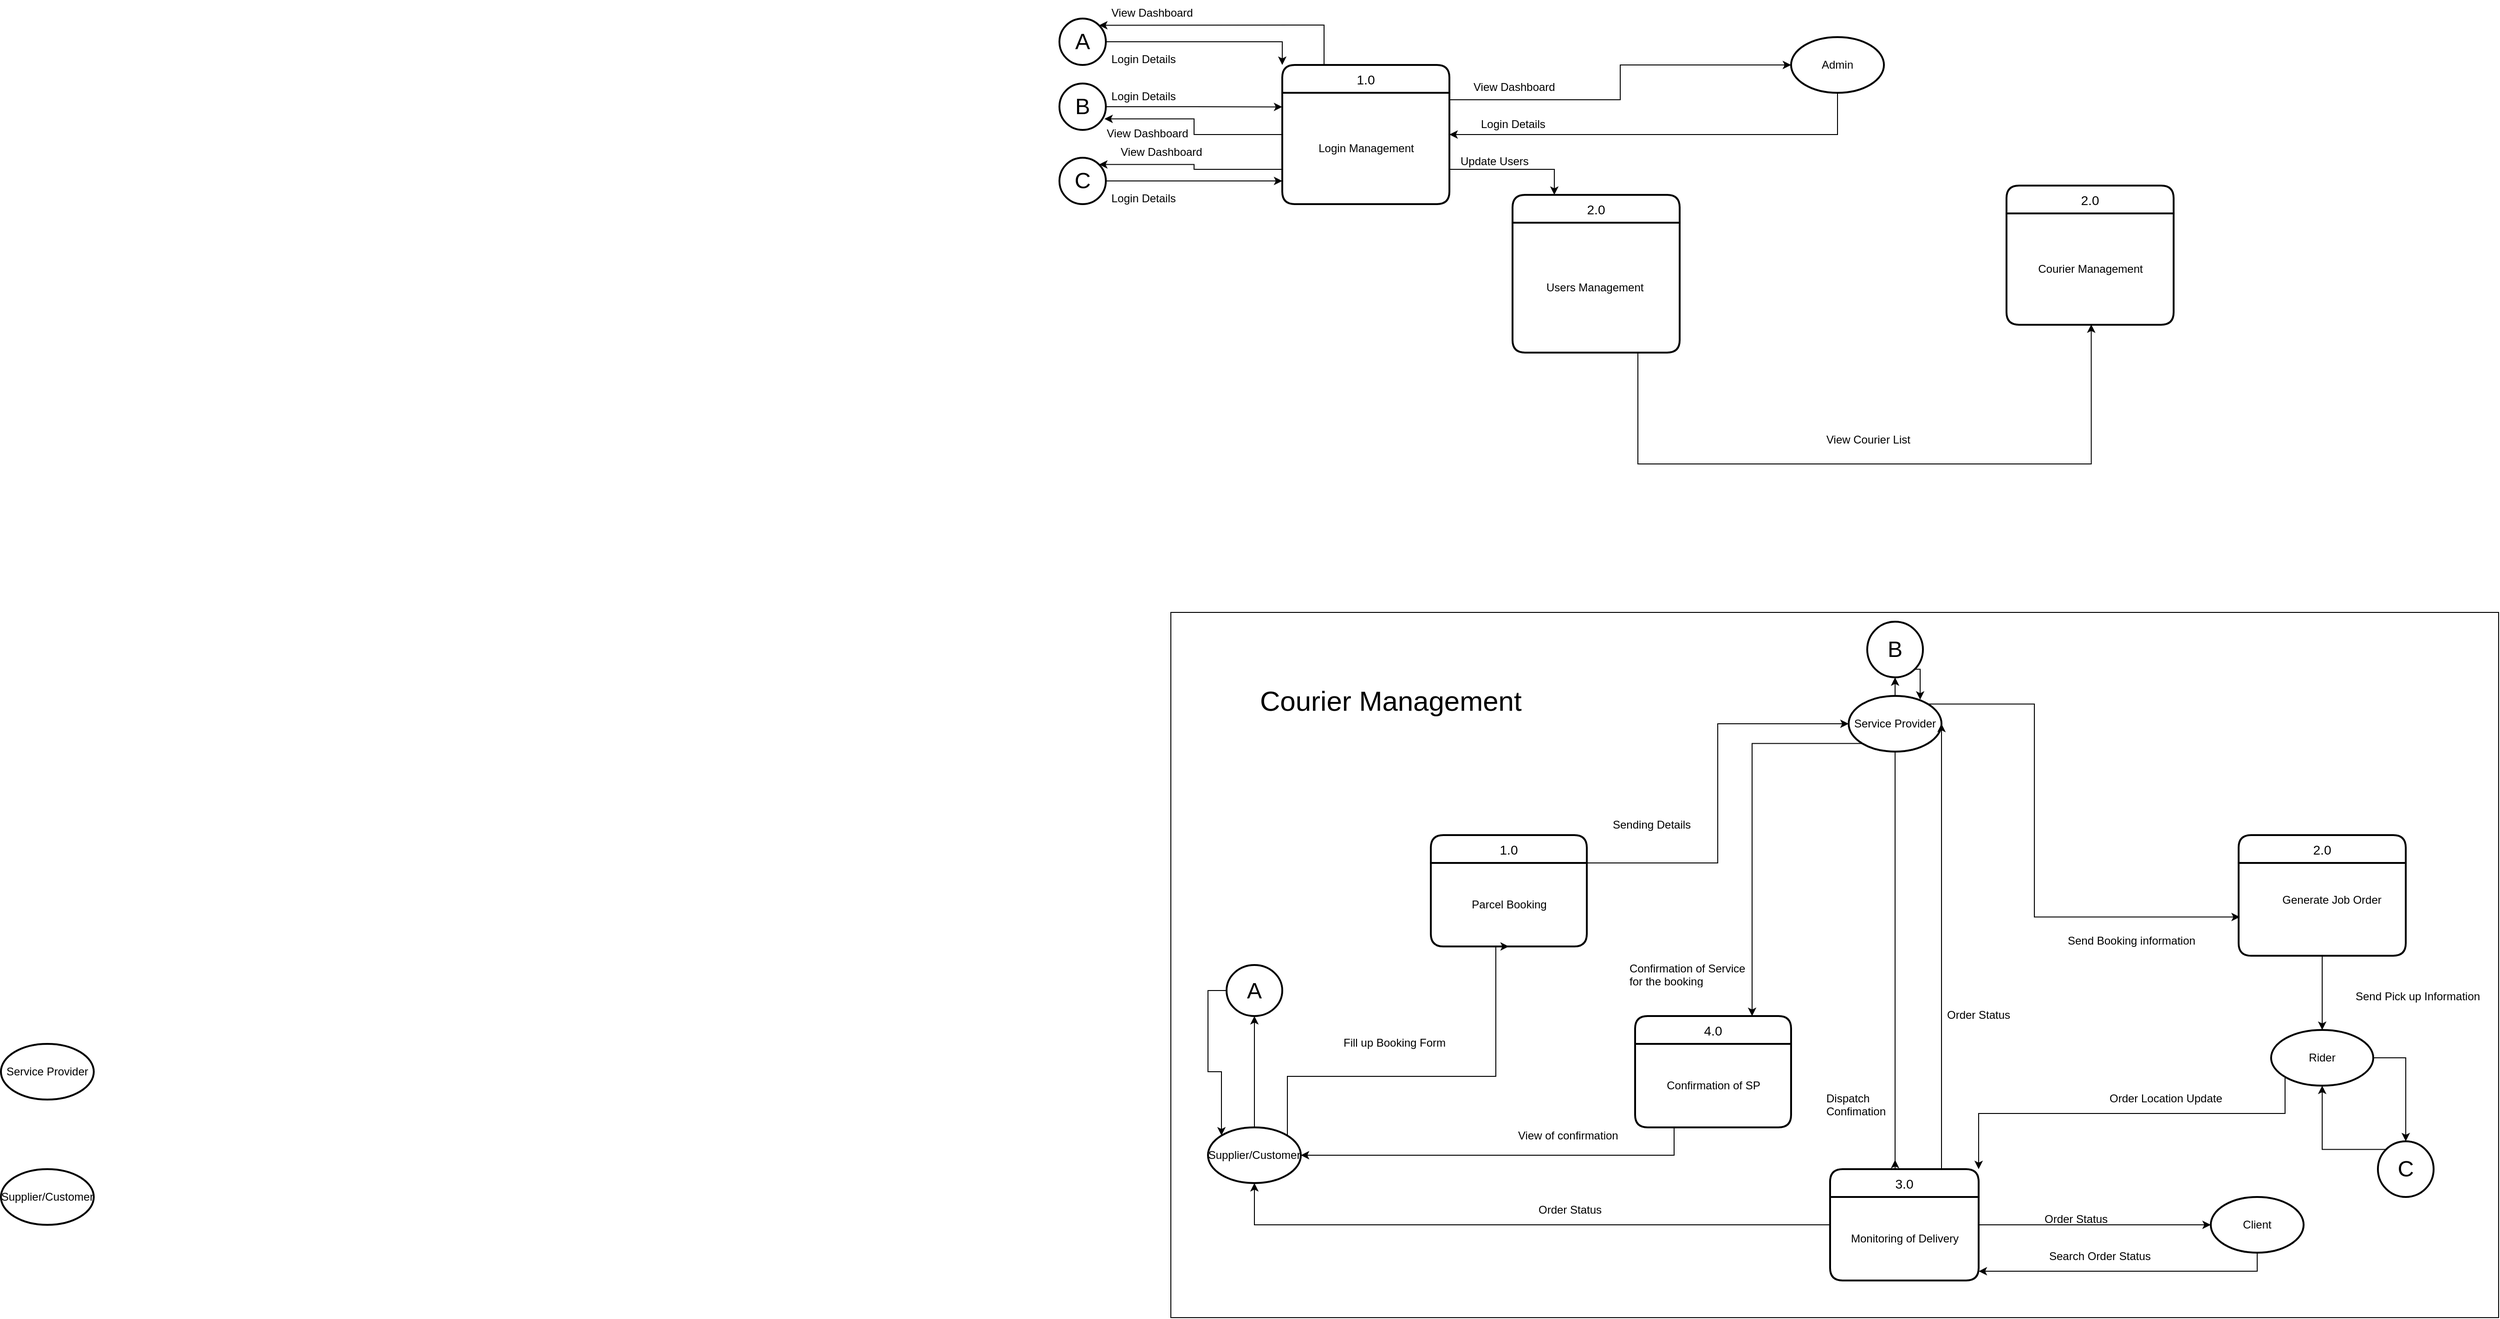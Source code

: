 <mxfile compressed="true" version="13.6.5" type="github"><diagram id="pU8hi0D7Wm5U2HvEtMzX" name="Page-1"><mxGraphModel dx="3388" dy="1814" grid="1" gridSize="10" guides="1" tooltips="1" connect="1" arrows="1" fold="1" page="1" pageScale="1" pageWidth="1400" pageHeight="850" math="0" shadow="0"><root><mxCell id="0"/><mxCell id="1" parent="0"/><mxCell id="DUefVlxYJTViYUL9YQlu-197" value="" style="whiteSpace=wrap;html=1;align=center;" vertex="1" parent="1"><mxGeometry x="-50" y="-70" width="1430" height="760" as="geometry"/></mxCell><mxCell id="DUefVlxYJTViYUL9YQlu-119" style="edgeStyle=orthogonalEdgeStyle;rounded=0;orthogonalLoop=1;jettySize=auto;html=1;exitX=0.855;exitY=0.145;exitDx=0;exitDy=0;exitPerimeter=0;entryX=0.5;entryY=1;entryDx=0;entryDy=0;" edge="1" parent="1" source="DUefVlxYJTViYUL9YQlu-13" target="DUefVlxYJTViYUL9YQlu-5"><mxGeometry relative="1" as="geometry"><Array as="points"><mxPoint x="76" y="430"/><mxPoint x="300" y="430"/></Array></mxGeometry></mxCell><mxCell id="DUefVlxYJTViYUL9YQlu-154" style="edgeStyle=orthogonalEdgeStyle;rounded=0;orthogonalLoop=1;jettySize=auto;html=1;exitX=0.5;exitY=0;exitDx=0;exitDy=0;exitPerimeter=0;entryX=0.5;entryY=1;entryDx=0;entryDy=0;entryPerimeter=0;" edge="1" parent="1" source="DUefVlxYJTViYUL9YQlu-13" target="DUefVlxYJTViYUL9YQlu-153"><mxGeometry relative="1" as="geometry"/></mxCell><mxCell id="DUefVlxYJTViYUL9YQlu-13" value="Supplier/Customer" style="strokeWidth=2;html=1;shape=mxgraph.flowchart.start_1;whiteSpace=wrap;" vertex="1" parent="1"><mxGeometry x="-10" y="485" width="100" height="60" as="geometry"/></mxCell><mxCell id="DUefVlxYJTViYUL9YQlu-32" style="edgeStyle=orthogonalEdgeStyle;rounded=0;orthogonalLoop=1;jettySize=auto;html=1;exitX=0.145;exitY=0.855;exitDx=0;exitDy=0;exitPerimeter=0;entryX=0.75;entryY=0;entryDx=0;entryDy=0;" edge="1" parent="1" source="DUefVlxYJTViYUL9YQlu-14" target="DUefVlxYJTViYUL9YQlu-30"><mxGeometry relative="1" as="geometry"/></mxCell><mxCell id="DUefVlxYJTViYUL9YQlu-46" style="edgeStyle=orthogonalEdgeStyle;rounded=0;orthogonalLoop=1;jettySize=auto;html=1;exitX=0.5;exitY=1;exitDx=0;exitDy=0;exitPerimeter=0;" edge="1" parent="1" source="DUefVlxYJTViYUL9YQlu-14"><mxGeometry relative="1" as="geometry"><mxPoint x="730" y="520" as="targetPoint"/><Array as="points"><mxPoint x="730" y="530"/></Array></mxGeometry></mxCell><mxCell id="DUefVlxYJTViYUL9YQlu-69" style="edgeStyle=orthogonalEdgeStyle;rounded=0;orthogonalLoop=1;jettySize=auto;html=1;exitX=0.855;exitY=0.145;exitDx=0;exitDy=0;exitPerimeter=0;entryX=0.007;entryY=0.583;entryDx=0;entryDy=0;entryPerimeter=0;" edge="1" parent="1" source="DUefVlxYJTViYUL9YQlu-14"><mxGeometry relative="1" as="geometry"><mxPoint x="1101.26" y="258.3" as="targetPoint"/><Array as="points"><mxPoint x="880" y="29"/><mxPoint x="880" y="258"/></Array></mxGeometry></mxCell><mxCell id="DUefVlxYJTViYUL9YQlu-163" style="edgeStyle=orthogonalEdgeStyle;rounded=0;orthogonalLoop=1;jettySize=auto;html=1;exitX=0.5;exitY=0;exitDx=0;exitDy=0;exitPerimeter=0;entryX=0.5;entryY=1;entryDx=0;entryDy=0;entryPerimeter=0;" edge="1" parent="1" source="DUefVlxYJTViYUL9YQlu-14" target="DUefVlxYJTViYUL9YQlu-160"><mxGeometry relative="1" as="geometry"/></mxCell><mxCell id="DUefVlxYJTViYUL9YQlu-14" value="Service Provider" style="strokeWidth=2;html=1;shape=mxgraph.flowchart.start_1;whiteSpace=wrap;" vertex="1" parent="1"><mxGeometry x="680" y="20" width="100" height="60" as="geometry"/></mxCell><mxCell id="DUefVlxYJTViYUL9YQlu-78" style="edgeStyle=orthogonalEdgeStyle;rounded=0;orthogonalLoop=1;jettySize=auto;html=1;exitX=0.5;exitY=1;exitDx=0;exitDy=0;exitPerimeter=0;entryX=1;entryY=0.889;entryDx=0;entryDy=0;entryPerimeter=0;" edge="1" parent="1" source="DUefVlxYJTViYUL9YQlu-15" target="DUefVlxYJTViYUL9YQlu-19"><mxGeometry relative="1" as="geometry"/></mxCell><mxCell id="DUefVlxYJTViYUL9YQlu-15" value="Client" style="strokeWidth=2;html=1;shape=mxgraph.flowchart.start_1;whiteSpace=wrap;" vertex="1" parent="1"><mxGeometry x="1070" y="560" width="100" height="60" as="geometry"/></mxCell><mxCell id="DUefVlxYJTViYUL9YQlu-54" style="edgeStyle=orthogonalEdgeStyle;rounded=0;orthogonalLoop=1;jettySize=auto;html=1;exitX=1;exitY=0.5;exitDx=0;exitDy=0;entryX=0;entryY=0.5;entryDx=0;entryDy=0;entryPerimeter=0;" edge="1" parent="1" source="DUefVlxYJTViYUL9YQlu-9" target="DUefVlxYJTViYUL9YQlu-15"><mxGeometry relative="1" as="geometry"><mxPoint x="920" y="590" as="targetPoint"/></mxGeometry></mxCell><mxCell id="DUefVlxYJTViYUL9YQlu-67" style="edgeStyle=orthogonalEdgeStyle;rounded=0;orthogonalLoop=1;jettySize=auto;html=1;exitX=0.75;exitY=0;exitDx=0;exitDy=0;entryX=1;entryY=0.5;entryDx=0;entryDy=0;entryPerimeter=0;" edge="1" parent="1" source="DUefVlxYJTViYUL9YQlu-9" target="DUefVlxYJTViYUL9YQlu-14"><mxGeometry relative="1" as="geometry"><Array as="points"><mxPoint x="780" y="330"/><mxPoint x="780" y="330"/></Array></mxGeometry></mxCell><mxCell id="DUefVlxYJTViYUL9YQlu-9" value="3.0" style="swimlane;childLayout=stackLayout;horizontal=1;startSize=30;horizontalStack=0;rounded=1;fontSize=14;fontStyle=0;strokeWidth=2;resizeParent=0;resizeLast=1;shadow=0;dashed=0;align=center;" vertex="1" parent="1"><mxGeometry x="660" y="530" width="160" height="120" as="geometry"/></mxCell><mxCell id="DUefVlxYJTViYUL9YQlu-19" value="Monitoring of Delivery" style="text;html=1;align=center;verticalAlign=middle;resizable=0;points=[];autosize=1;" vertex="1" parent="DUefVlxYJTViYUL9YQlu-9"><mxGeometry y="30" width="160" height="90" as="geometry"/></mxCell><mxCell id="DUefVlxYJTViYUL9YQlu-99" style="edgeStyle=orthogonalEdgeStyle;rounded=0;orthogonalLoop=1;jettySize=auto;html=1;exitX=0.5;exitY=1;exitDx=0;exitDy=0;exitPerimeter=0;" edge="1" parent="1" source="DUefVlxYJTViYUL9YQlu-21" target="DUefVlxYJTViYUL9YQlu-94"><mxGeometry relative="1" as="geometry"/></mxCell><mxCell id="DUefVlxYJTViYUL9YQlu-21" value="Admin" style="strokeWidth=2;html=1;shape=mxgraph.flowchart.start_1;whiteSpace=wrap;" vertex="1" parent="1"><mxGeometry x="618" y="-690" width="100" height="60" as="geometry"/></mxCell><mxCell id="DUefVlxYJTViYUL9YQlu-23" value="Fill up Booking Form" style="text;strokeColor=none;fillColor=none;spacingLeft=4;spacingRight=4;overflow=hidden;rotatable=0;points=[[0,0.5],[1,0.5]];portConstraint=eastwest;fontSize=12;" vertex="1" parent="1"><mxGeometry x="130" y="380" width="126" height="30" as="geometry"/></mxCell><mxCell id="DUefVlxYJTViYUL9YQlu-25" value="Sending Details " style="text;strokeColor=none;fillColor=none;spacingLeft=4;spacingRight=4;overflow=hidden;rotatable=0;points=[[0,0.5],[1,0.5]];portConstraint=eastwest;fontSize=12;" vertex="1" parent="1"><mxGeometry x="420" y="145" width="100" height="30" as="geometry"/></mxCell><mxCell id="DUefVlxYJTViYUL9YQlu-68" style="edgeStyle=orthogonalEdgeStyle;rounded=0;orthogonalLoop=1;jettySize=auto;html=1;exitX=0.25;exitY=1;exitDx=0;exitDy=0;entryX=1;entryY=0.5;entryDx=0;entryDy=0;entryPerimeter=0;" edge="1" parent="1" source="DUefVlxYJTViYUL9YQlu-30" target="DUefVlxYJTViYUL9YQlu-13"><mxGeometry relative="1" as="geometry"><mxPoint x="492.122" y="530" as="targetPoint"/></mxGeometry></mxCell><mxCell id="DUefVlxYJTViYUL9YQlu-30" value="4.0" style="swimlane;childLayout=stackLayout;horizontal=1;startSize=30;horizontalStack=0;rounded=1;fontSize=14;fontStyle=0;strokeWidth=2;resizeParent=0;resizeLast=1;shadow=0;dashed=0;align=center;" vertex="1" parent="1"><mxGeometry x="450" y="365" width="168" height="120" as="geometry"/></mxCell><mxCell id="DUefVlxYJTViYUL9YQlu-31" value="Confirmation of SP" style="text;html=1;align=center;verticalAlign=middle;resizable=0;points=[];autosize=1;" vertex="1" parent="DUefVlxYJTViYUL9YQlu-30"><mxGeometry y="30" width="168" height="90" as="geometry"/></mxCell><mxCell id="DUefVlxYJTViYUL9YQlu-34" value="Confirmation of Service &#10;for the booking " style="text;strokeColor=none;fillColor=none;spacingLeft=4;spacingRight=4;overflow=hidden;rotatable=0;points=[[0,0.5],[1,0.5]];portConstraint=eastwest;fontSize=12;" vertex="1" parent="1"><mxGeometry x="438" y="300" width="140" height="30" as="geometry"/></mxCell><mxCell id="DUefVlxYJTViYUL9YQlu-38" value="View of confirmation" style="text;strokeColor=none;fillColor=none;spacingLeft=4;spacingRight=4;overflow=hidden;rotatable=0;points=[[0,0.5],[1,0.5]];portConstraint=eastwest;fontSize=12;" vertex="1" parent="1"><mxGeometry x="318" y="480" width="120" height="30" as="geometry"/></mxCell><mxCell id="DUefVlxYJTViYUL9YQlu-136" style="edgeStyle=orthogonalEdgeStyle;rounded=0;orthogonalLoop=1;jettySize=auto;html=1;exitX=1;exitY=0.75;exitDx=0;exitDy=0;entryX=0.25;entryY=0;entryDx=0;entryDy=0;" edge="1" parent="1" source="DUefVlxYJTViYUL9YQlu-94" target="DUefVlxYJTViYUL9YQlu-81"><mxGeometry relative="1" as="geometry"/></mxCell><mxCell id="DUefVlxYJTViYUL9YQlu-183" style="edgeStyle=orthogonalEdgeStyle;rounded=0;orthogonalLoop=1;jettySize=auto;html=1;exitX=0.25;exitY=0;exitDx=0;exitDy=0;entryX=0.855;entryY=0.145;entryDx=0;entryDy=0;entryPerimeter=0;" edge="1" parent="1" source="DUefVlxYJTViYUL9YQlu-94" target="DUefVlxYJTViYUL9YQlu-181"><mxGeometry relative="1" as="geometry"><mxPoint x="90" y="-700" as="targetPoint"/><Array as="points"><mxPoint x="115" y="-703"/><mxPoint x="90" y="-703"/></Array></mxGeometry></mxCell><mxCell id="DUefVlxYJTViYUL9YQlu-184" style="edgeStyle=orthogonalEdgeStyle;rounded=0;orthogonalLoop=1;jettySize=auto;html=1;entryX=0.969;entryY=0.762;entryDx=0;entryDy=0;entryPerimeter=0;" edge="1" parent="1" source="DUefVlxYJTViYUL9YQlu-94" target="DUefVlxYJTViYUL9YQlu-179"><mxGeometry relative="1" as="geometry"><Array as="points"><mxPoint x="-25" y="-585"/><mxPoint x="-25" y="-602"/></Array></mxGeometry></mxCell><mxCell id="DUefVlxYJTViYUL9YQlu-185" style="edgeStyle=orthogonalEdgeStyle;rounded=0;orthogonalLoop=1;jettySize=auto;html=1;exitX=0;exitY=0.75;exitDx=0;exitDy=0;entryX=0.855;entryY=0.145;entryDx=0;entryDy=0;entryPerimeter=0;" edge="1" parent="1" source="DUefVlxYJTViYUL9YQlu-94" target="DUefVlxYJTViYUL9YQlu-170"><mxGeometry relative="1" as="geometry"/></mxCell><mxCell id="DUefVlxYJTViYUL9YQlu-193" style="edgeStyle=orthogonalEdgeStyle;rounded=0;orthogonalLoop=1;jettySize=auto;html=1;exitX=1;exitY=0.25;exitDx=0;exitDy=0;entryX=0;entryY=0.5;entryDx=0;entryDy=0;entryPerimeter=0;" edge="1" parent="1" source="DUefVlxYJTViYUL9YQlu-94" target="DUefVlxYJTViYUL9YQlu-21"><mxGeometry relative="1" as="geometry"><mxPoint x="630" y="-640" as="targetPoint"/></mxGeometry></mxCell><mxCell id="DUefVlxYJTViYUL9YQlu-94" value="1.0" style="swimlane;childLayout=stackLayout;horizontal=1;startSize=30;horizontalStack=0;rounded=1;fontSize=14;fontStyle=0;strokeWidth=2;resizeParent=0;resizeLast=1;shadow=0;dashed=0;align=center;" vertex="1" parent="1"><mxGeometry x="70" y="-660" width="180" height="150" as="geometry"/></mxCell><mxCell id="DUefVlxYJTViYUL9YQlu-95" value="Login Management" style="text;html=1;align=center;verticalAlign=middle;resizable=0;points=[];autosize=1;" vertex="1" parent="DUefVlxYJTViYUL9YQlu-94"><mxGeometry y="30" width="180" height="120" as="geometry"/></mxCell><mxCell id="DUefVlxYJTViYUL9YQlu-50" value="Order Status" style="text;strokeColor=none;fillColor=none;spacingLeft=4;spacingRight=4;overflow=hidden;rotatable=0;points=[[0,0.5],[1,0.5]];portConstraint=eastwest;fontSize=12;" vertex="1" parent="1"><mxGeometry x="340" y="560" width="130" height="30" as="geometry"/></mxCell><mxCell id="DUefVlxYJTViYUL9YQlu-51" value="Order Status" style="text;strokeColor=none;fillColor=none;spacingLeft=4;spacingRight=4;overflow=hidden;rotatable=0;points=[[0,0.5],[1,0.5]];portConstraint=eastwest;fontSize=12;" vertex="1" parent="1"><mxGeometry x="885" y="570" width="125" height="30" as="geometry"/></mxCell><mxCell id="DUefVlxYJTViYUL9YQlu-61" value="Send Pick up Information" style="text;strokeColor=none;fillColor=none;spacingLeft=4;spacingRight=4;overflow=hidden;rotatable=0;points=[[0,0.5],[1,0.5]];portConstraint=eastwest;fontSize=12;" vertex="1" parent="1"><mxGeometry x="1220" y="330" width="150" height="30" as="geometry"/></mxCell><mxCell id="DUefVlxYJTViYUL9YQlu-66" value="Send Booking information" style="text;strokeColor=none;fillColor=none;spacingLeft=4;spacingRight=4;overflow=hidden;rotatable=0;points=[[0,0.5],[1,0.5]];portConstraint=eastwest;fontSize=12;" vertex="1" parent="1"><mxGeometry x="910" y="270" width="160" height="30" as="geometry"/></mxCell><mxCell id="DUefVlxYJTViYUL9YQlu-71" style="edgeStyle=orthogonalEdgeStyle;rounded=0;orthogonalLoop=1;jettySize=auto;html=1;exitX=0;exitY=0.5;exitDx=0;exitDy=0;entryX=0.5;entryY=1;entryDx=0;entryDy=0;entryPerimeter=0;" edge="1" parent="1" source="DUefVlxYJTViYUL9YQlu-9" target="DUefVlxYJTViYUL9YQlu-13"><mxGeometry relative="1" as="geometry"><mxPoint x="660" y="590" as="sourcePoint"/><mxPoint x="295" y="605" as="targetPoint"/></mxGeometry></mxCell><mxCell id="DUefVlxYJTViYUL9YQlu-72" value="Order Status " style="text;strokeColor=none;fillColor=none;spacingLeft=4;spacingRight=4;overflow=hidden;rotatable=0;points=[[0,0.5],[1,0.5]];portConstraint=eastwest;fontSize=12;" vertex="1" parent="1"><mxGeometry x="780" y="350" width="100" height="30" as="geometry"/></mxCell><mxCell id="DUefVlxYJTViYUL9YQlu-73" value="Dispatch&#10;Confimation" style="text;strokeColor=none;fillColor=none;spacingLeft=4;spacingRight=4;overflow=hidden;rotatable=0;points=[[0,0.5],[1,0.5]];portConstraint=eastwest;fontSize=12;" vertex="1" parent="1"><mxGeometry x="650" y="440" width="80" height="50" as="geometry"/></mxCell><mxCell id="DUefVlxYJTViYUL9YQlu-80" value="Search Order Status" style="text;strokeColor=none;fillColor=none;spacingLeft=4;spacingRight=4;overflow=hidden;rotatable=0;points=[[0,0.5],[1,0.5]];portConstraint=eastwest;fontSize=12;" vertex="1" parent="1"><mxGeometry x="890" y="610" width="125" height="30" as="geometry"/></mxCell><mxCell id="DUefVlxYJTViYUL9YQlu-88" value="2.0" style="swimlane;childLayout=stackLayout;horizontal=1;startSize=30;horizontalStack=0;rounded=1;fontSize=14;fontStyle=0;strokeWidth=2;resizeParent=0;resizeLast=1;shadow=0;dashed=0;align=center;" vertex="1" parent="1"><mxGeometry x="850" y="-530" width="180" height="150" as="geometry"/></mxCell><mxCell id="DUefVlxYJTViYUL9YQlu-89" value="Courier Management" style="text;html=1;align=center;verticalAlign=middle;resizable=0;points=[];autosize=1;" vertex="1" parent="DUefVlxYJTViYUL9YQlu-88"><mxGeometry y="30" width="180" height="120" as="geometry"/></mxCell><mxCell id="DUefVlxYJTViYUL9YQlu-103" style="edgeStyle=orthogonalEdgeStyle;rounded=0;orthogonalLoop=1;jettySize=auto;html=1;exitX=0.75;exitY=1;exitDx=0;exitDy=0;entryX=0.507;entryY=0.997;entryDx=0;entryDy=0;entryPerimeter=0;" edge="1" parent="1" source="DUefVlxYJTViYUL9YQlu-81" target="DUefVlxYJTViYUL9YQlu-89"><mxGeometry relative="1" as="geometry"><Array as="points"><mxPoint x="453" y="-230"/><mxPoint x="941" y="-230"/></Array></mxGeometry></mxCell><mxCell id="DUefVlxYJTViYUL9YQlu-81" value="2.0" style="swimlane;childLayout=stackLayout;horizontal=1;startSize=30;horizontalStack=0;rounded=1;fontSize=14;fontStyle=0;strokeWidth=2;resizeParent=0;resizeLast=1;shadow=0;dashed=0;align=center;" vertex="1" parent="1"><mxGeometry x="318" y="-520" width="180" height="170" as="geometry"/></mxCell><mxCell id="DUefVlxYJTViYUL9YQlu-82" value="Users Management&amp;nbsp;" style="text;html=1;align=center;verticalAlign=middle;resizable=0;points=[];autosize=1;" vertex="1" parent="DUefVlxYJTViYUL9YQlu-81"><mxGeometry y="30" width="180" height="140" as="geometry"/></mxCell><mxCell id="DUefVlxYJTViYUL9YQlu-106" value="Update Users" style="text;strokeColor=none;fillColor=none;spacingLeft=4;spacingRight=4;overflow=hidden;rotatable=0;points=[[0,0.5],[1,0.5]];portConstraint=eastwest;fontSize=12;" vertex="1" parent="1"><mxGeometry x="256" y="-570" width="110" height="30" as="geometry"/></mxCell><mxCell id="DUefVlxYJTViYUL9YQlu-148" style="edgeStyle=orthogonalEdgeStyle;rounded=0;orthogonalLoop=1;jettySize=auto;html=1;entryX=0.5;entryY=0;entryDx=0;entryDy=0;entryPerimeter=0;" edge="1" parent="1" source="DUefVlxYJTViYUL9YQlu-7" target="DUefVlxYJTViYUL9YQlu-120"><mxGeometry relative="1" as="geometry"><mxPoint x="1190" y="370" as="targetPoint"/></mxGeometry></mxCell><mxCell id="DUefVlxYJTViYUL9YQlu-7" value="2.0" style="swimlane;childLayout=stackLayout;horizontal=1;startSize=30;horizontalStack=0;rounded=1;fontSize=14;fontStyle=0;strokeWidth=2;resizeParent=0;resizeLast=1;shadow=0;dashed=0;align=center;" vertex="1" parent="1"><mxGeometry x="1100" y="170" width="180" height="130" as="geometry"/></mxCell><mxCell id="DUefVlxYJTViYUL9YQlu-151" style="edgeStyle=orthogonalEdgeStyle;rounded=0;orthogonalLoop=1;jettySize=auto;html=1;exitX=0;exitY=0.5;exitDx=0;exitDy=0;exitPerimeter=0;entryX=1;entryY=0;entryDx=0;entryDy=0;" edge="1" parent="1" source="DUefVlxYJTViYUL9YQlu-120" target="DUefVlxYJTViYUL9YQlu-9"><mxGeometry relative="1" as="geometry"><Array as="points"><mxPoint x="1150" y="410"/><mxPoint x="1150" y="470"/><mxPoint x="820" y="470"/></Array></mxGeometry></mxCell><mxCell id="DUefVlxYJTViYUL9YQlu-164" style="edgeStyle=orthogonalEdgeStyle;rounded=0;orthogonalLoop=1;jettySize=auto;html=1;exitX=1;exitY=0.5;exitDx=0;exitDy=0;exitPerimeter=0;entryX=0.5;entryY=0;entryDx=0;entryDy=0;entryPerimeter=0;" edge="1" parent="1" source="DUefVlxYJTViYUL9YQlu-120" target="DUefVlxYJTViYUL9YQlu-161"><mxGeometry relative="1" as="geometry"/></mxCell><mxCell id="DUefVlxYJTViYUL9YQlu-120" value="Rider" style="strokeWidth=2;html=1;shape=mxgraph.flowchart.start_1;whiteSpace=wrap;" vertex="1" parent="1"><mxGeometry x="1135" y="380" width="110" height="60" as="geometry"/></mxCell><mxCell id="DUefVlxYJTViYUL9YQlu-127" value="Order Location Update" style="text;strokeColor=none;fillColor=none;spacingLeft=4;spacingRight=4;overflow=hidden;rotatable=0;points=[[0,0.5],[1,0.5]];portConstraint=eastwest;fontSize=12;" vertex="1" parent="1"><mxGeometry x="955" y="440" width="145" height="30" as="geometry"/></mxCell><mxCell id="DUefVlxYJTViYUL9YQlu-138" value="Supplier/Customer" style="strokeWidth=2;html=1;shape=mxgraph.flowchart.start_1;whiteSpace=wrap;" vertex="1" parent="1"><mxGeometry x="-1310" y="530" width="100" height="60" as="geometry"/></mxCell><mxCell id="DUefVlxYJTViYUL9YQlu-139" value="Service Provider" style="strokeWidth=2;html=1;shape=mxgraph.flowchart.start_1;whiteSpace=wrap;" vertex="1" parent="1"><mxGeometry x="-1310" y="395" width="100" height="60" as="geometry"/></mxCell><mxCell id="DUefVlxYJTViYUL9YQlu-145" style="edgeStyle=orthogonalEdgeStyle;rounded=0;orthogonalLoop=1;jettySize=auto;html=1;exitX=1;exitY=0.25;exitDx=0;exitDy=0;entryX=0;entryY=0.5;entryDx=0;entryDy=0;entryPerimeter=0;" edge="1" parent="1" source="DUefVlxYJTViYUL9YQlu-5" target="DUefVlxYJTViYUL9YQlu-14"><mxGeometry relative="1" as="geometry"/></mxCell><mxCell id="DUefVlxYJTViYUL9YQlu-149" value="Generate Job Order" style="text;html=1;align=center;verticalAlign=middle;resizable=0;points=[];autosize=1;" vertex="1" parent="1"><mxGeometry x="1140" y="230" width="120" height="20" as="geometry"/></mxCell><mxCell id="DUefVlxYJTViYUL9YQlu-167" style="edgeStyle=orthogonalEdgeStyle;rounded=0;orthogonalLoop=1;jettySize=auto;html=1;exitX=0;exitY=0.5;exitDx=0;exitDy=0;exitPerimeter=0;entryX=0.145;entryY=0.145;entryDx=0;entryDy=0;entryPerimeter=0;" edge="1" parent="1" source="DUefVlxYJTViYUL9YQlu-153" target="DUefVlxYJTViYUL9YQlu-13"><mxGeometry relative="1" as="geometry"/></mxCell><mxCell id="DUefVlxYJTViYUL9YQlu-153" value="&lt;font style=&quot;font-size: 24px&quot;&gt;A&lt;/font&gt;" style="strokeWidth=2;html=1;shape=mxgraph.flowchart.start_2;whiteSpace=wrap;" vertex="1" parent="1"><mxGeometry x="10" y="310" width="60" height="55" as="geometry"/></mxCell><mxCell id="DUefVlxYJTViYUL9YQlu-5" value="1.0" style="swimlane;childLayout=stackLayout;horizontal=1;startSize=30;horizontalStack=0;rounded=1;fontSize=14;fontStyle=0;strokeWidth=2;resizeParent=0;resizeLast=1;shadow=0;dashed=0;align=center;" vertex="1" parent="1"><mxGeometry x="230" y="170" width="168" height="120" as="geometry"/></mxCell><mxCell id="DUefVlxYJTViYUL9YQlu-17" value="Parcel Booking" style="text;html=1;align=center;verticalAlign=middle;resizable=0;points=[];autosize=1;" vertex="1" parent="DUefVlxYJTViYUL9YQlu-5"><mxGeometry y="30" width="168" height="90" as="geometry"/></mxCell><mxCell id="DUefVlxYJTViYUL9YQlu-168" style="edgeStyle=orthogonalEdgeStyle;rounded=0;orthogonalLoop=1;jettySize=auto;html=1;exitX=0.855;exitY=0.855;exitDx=0;exitDy=0;exitPerimeter=0;entryX=0.77;entryY=0.067;entryDx=0;entryDy=0;entryPerimeter=0;" edge="1" parent="1" source="DUefVlxYJTViYUL9YQlu-160" target="DUefVlxYJTViYUL9YQlu-14"><mxGeometry relative="1" as="geometry"/></mxCell><mxCell id="DUefVlxYJTViYUL9YQlu-160" value="&lt;font style=&quot;font-size: 24px&quot;&gt;B&lt;/font&gt;" style="strokeWidth=2;html=1;shape=mxgraph.flowchart.start_2;whiteSpace=wrap;" vertex="1" parent="1"><mxGeometry x="700" y="-60" width="60" height="60" as="geometry"/></mxCell><mxCell id="DUefVlxYJTViYUL9YQlu-166" style="edgeStyle=orthogonalEdgeStyle;rounded=0;orthogonalLoop=1;jettySize=auto;html=1;exitX=0.145;exitY=0.145;exitDx=0;exitDy=0;exitPerimeter=0;entryX=0.5;entryY=1;entryDx=0;entryDy=0;entryPerimeter=0;" edge="1" parent="1" source="DUefVlxYJTViYUL9YQlu-161" target="DUefVlxYJTViYUL9YQlu-120"><mxGeometry relative="1" as="geometry"/></mxCell><mxCell id="DUefVlxYJTViYUL9YQlu-161" value="&lt;font style=&quot;font-size: 24px&quot;&gt;C&lt;/font&gt;" style="strokeWidth=2;html=1;shape=mxgraph.flowchart.start_2;whiteSpace=wrap;" vertex="1" parent="1"><mxGeometry x="1250" y="500" width="60" height="60" as="geometry"/></mxCell><mxCell id="DUefVlxYJTViYUL9YQlu-178" style="edgeStyle=orthogonalEdgeStyle;rounded=0;orthogonalLoop=1;jettySize=auto;html=1;entryX=0;entryY=0.792;entryDx=0;entryDy=0;entryPerimeter=0;" edge="1" parent="1" source="DUefVlxYJTViYUL9YQlu-170" target="DUefVlxYJTViYUL9YQlu-95"><mxGeometry relative="1" as="geometry"><mxPoint x="-10" y="-535" as="targetPoint"/></mxGeometry></mxCell><mxCell id="DUefVlxYJTViYUL9YQlu-170" value="&lt;font style=&quot;font-size: 24px&quot;&gt;C&lt;/font&gt;" style="strokeWidth=2;html=1;shape=mxgraph.flowchart.start_2;whiteSpace=wrap;" vertex="1" parent="1"><mxGeometry x="-170" y="-560" width="50" height="50" as="geometry"/></mxCell><mxCell id="DUefVlxYJTViYUL9YQlu-180" style="edgeStyle=orthogonalEdgeStyle;rounded=0;orthogonalLoop=1;jettySize=auto;html=1;exitX=1;exitY=0.5;exitDx=0;exitDy=0;exitPerimeter=0;entryX=0;entryY=0.127;entryDx=0;entryDy=0;entryPerimeter=0;" edge="1" parent="1" source="DUefVlxYJTViYUL9YQlu-179" target="DUefVlxYJTViYUL9YQlu-95"><mxGeometry relative="1" as="geometry"/></mxCell><mxCell id="DUefVlxYJTViYUL9YQlu-179" value="&lt;font style=&quot;font-size: 24px&quot;&gt;B&lt;/font&gt;" style="strokeWidth=2;html=1;shape=mxgraph.flowchart.start_2;whiteSpace=wrap;" vertex="1" parent="1"><mxGeometry x="-170" y="-640" width="50" height="50" as="geometry"/></mxCell><mxCell id="DUefVlxYJTViYUL9YQlu-182" style="edgeStyle=orthogonalEdgeStyle;rounded=0;orthogonalLoop=1;jettySize=auto;html=1;exitX=1;exitY=0.5;exitDx=0;exitDy=0;exitPerimeter=0;entryX=0;entryY=0;entryDx=0;entryDy=0;" edge="1" parent="1" source="DUefVlxYJTViYUL9YQlu-181" target="DUefVlxYJTViYUL9YQlu-94"><mxGeometry relative="1" as="geometry"/></mxCell><mxCell id="DUefVlxYJTViYUL9YQlu-181" value="&lt;font style=&quot;font-size: 24px&quot;&gt;A&lt;/font&gt;" style="strokeWidth=2;html=1;shape=mxgraph.flowchart.start_2;whiteSpace=wrap;" vertex="1" parent="1"><mxGeometry x="-170" y="-710" width="50" height="50" as="geometry"/></mxCell><mxCell id="DUefVlxYJTViYUL9YQlu-187" value="Login Details" style="text;strokeColor=none;fillColor=none;spacingLeft=4;spacingRight=4;overflow=hidden;rotatable=0;points=[[0,0.5],[1,0.5]];portConstraint=eastwest;fontSize=12;" vertex="1" parent="1"><mxGeometry x="-120" y="-640" width="90" height="30" as="geometry"/></mxCell><mxCell id="DUefVlxYJTViYUL9YQlu-188" value="Login Details" style="text;strokeColor=none;fillColor=none;spacingLeft=4;spacingRight=4;overflow=hidden;rotatable=0;points=[[0,0.5],[1,0.5]];portConstraint=eastwest;fontSize=12;" vertex="1" parent="1"><mxGeometry x="-120" y="-680" width="90" height="30" as="geometry"/></mxCell><mxCell id="DUefVlxYJTViYUL9YQlu-189" value="Login Details" style="text;strokeColor=none;fillColor=none;spacingLeft=4;spacingRight=4;overflow=hidden;rotatable=0;points=[[0,0.5],[1,0.5]];portConstraint=eastwest;fontSize=12;" vertex="1" parent="1"><mxGeometry x="-120" y="-530" width="90" height="30" as="geometry"/></mxCell><mxCell id="DUefVlxYJTViYUL9YQlu-190" value="View Dashboard" style="text;strokeColor=none;fillColor=none;spacingLeft=4;spacingRight=4;overflow=hidden;rotatable=0;points=[[0,0.5],[1,0.5]];portConstraint=eastwest;fontSize=12;" vertex="1" parent="1"><mxGeometry x="-110" y="-580" width="100" height="30" as="geometry"/></mxCell><mxCell id="DUefVlxYJTViYUL9YQlu-191" value="View Dashboard" style="text;strokeColor=none;fillColor=none;spacingLeft=4;spacingRight=4;overflow=hidden;rotatable=0;points=[[0,0.5],[1,0.5]];portConstraint=eastwest;fontSize=12;" vertex="1" parent="1"><mxGeometry x="-125" y="-600" width="100" height="30" as="geometry"/></mxCell><mxCell id="DUefVlxYJTViYUL9YQlu-192" value="View Dashboard" style="text;strokeColor=none;fillColor=none;spacingLeft=4;spacingRight=4;overflow=hidden;rotatable=0;points=[[0,0.5],[1,0.5]];portConstraint=eastwest;fontSize=12;" vertex="1" parent="1"><mxGeometry x="-120" y="-730" width="100" height="30" as="geometry"/></mxCell><mxCell id="DUefVlxYJTViYUL9YQlu-194" value="Login Details" style="text;strokeColor=none;fillColor=none;spacingLeft=4;spacingRight=4;overflow=hidden;rotatable=0;points=[[0,0.5],[1,0.5]];portConstraint=eastwest;fontSize=12;" vertex="1" parent="1"><mxGeometry x="278" y="-610" width="82" height="30" as="geometry"/></mxCell><mxCell id="DUefVlxYJTViYUL9YQlu-195" value="View Dashboard" style="text;strokeColor=none;fillColor=none;spacingLeft=4;spacingRight=4;overflow=hidden;rotatable=0;points=[[0,0.5],[1,0.5]];portConstraint=eastwest;fontSize=12;" vertex="1" parent="1"><mxGeometry x="270" y="-650" width="114" height="30" as="geometry"/></mxCell><mxCell id="DUefVlxYJTViYUL9YQlu-196" value="View Courier List " style="text;strokeColor=none;fillColor=none;spacingLeft=4;spacingRight=4;overflow=hidden;rotatable=0;points=[[0,0.5],[1,0.5]];portConstraint=eastwest;fontSize=12;" vertex="1" parent="1"><mxGeometry x="650" y="-270" width="110" height="30" as="geometry"/></mxCell><mxCell id="DUefVlxYJTViYUL9YQlu-198" value="Courier Management " style="text;strokeColor=none;fillColor=none;spacingLeft=4;spacingRight=4;overflow=hidden;rotatable=0;points=[[0,0.5],[1,0.5]];portConstraint=eastwest;fontSize=30;" vertex="1" parent="1"><mxGeometry x="40" width="380" height="70" as="geometry"/></mxCell></root></mxGraphModel></diagram></mxfile>